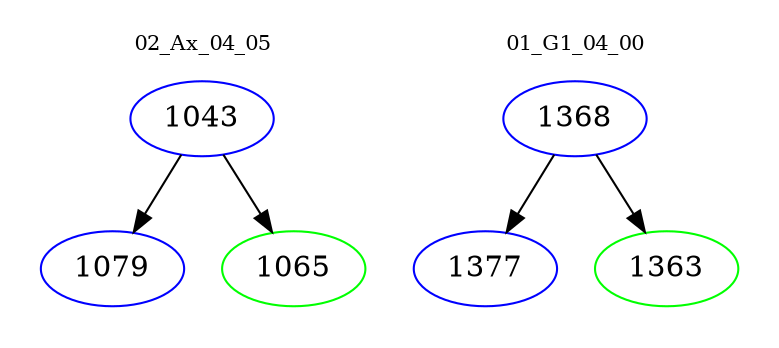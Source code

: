 digraph{
subgraph cluster_0 {
color = white
label = "02_Ax_04_05";
fontsize=10;
T0_1043 [label="1043", color="blue"]
T0_1043 -> T0_1079 [color="black"]
T0_1079 [label="1079", color="blue"]
T0_1043 -> T0_1065 [color="black"]
T0_1065 [label="1065", color="green"]
}
subgraph cluster_1 {
color = white
label = "01_G1_04_00";
fontsize=10;
T1_1368 [label="1368", color="blue"]
T1_1368 -> T1_1377 [color="black"]
T1_1377 [label="1377", color="blue"]
T1_1368 -> T1_1363 [color="black"]
T1_1363 [label="1363", color="green"]
}
}
